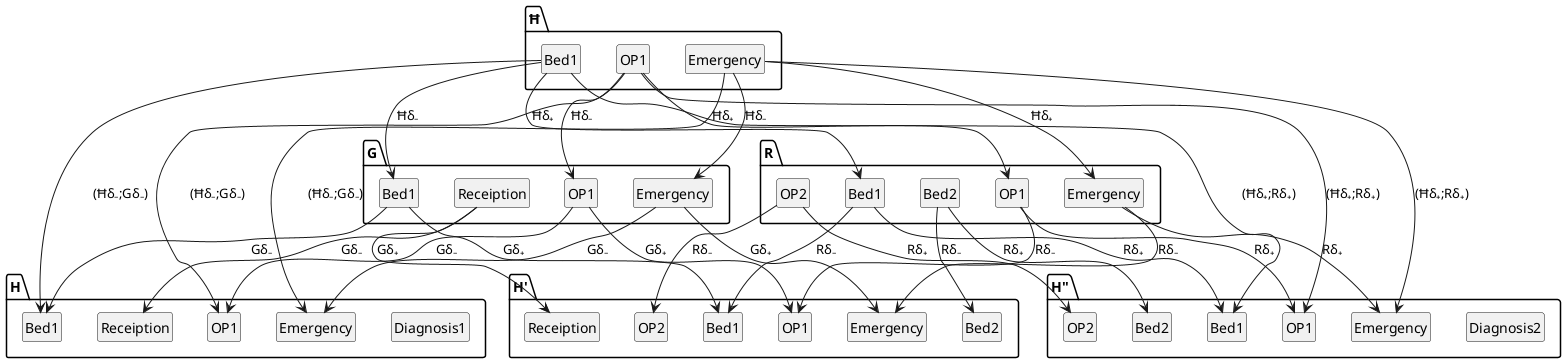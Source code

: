 @startuml
skinparam shadowing false
hide members
hide circle
class "H.Diagnosis1"
class "H.Bed1"
class "H.OP1"
class "H.Receiption"
class "H.Emergency"
class "H'.Bed2"
class "H'.OP2"
class "H'.Bed1"
class "H'.OP1"
class "H'.Receiption"
class "H'.Emergency"
class "H''.Diagnosis2"
class "H''.Bed2"
class "H''.OP2"
class "H''.Bed1"
class "H''.OP1"
class "H''.Emergency"
class "G.Bed1"
class "G.OP1"
class "G.Receiption"
class "G.Emergency"
class "R.Bed2"
class "R.OP2"
class "R.Bed1"
class "R.OP1"
class "R.Emergency"
class "Ħ.Bed1"
class "Ħ.OP1"
class "Ħ.Emergency"

"Ħ.Bed1" --> "G.Bed1" : "Ħδ₋"
"Ħ.OP1" --> "G.OP1" : "Ħδ₋"
"Ħ.Emergency" --> "G.Emergency" : "Ħδ₋"
"Ħ.Bed1" --> "R.Bed1" : "Ħδ₊"
"Ħ.OP1" --> "R.OP1" : "Ħδ₊"
"Ħ.Emergency" --> "R.Emergency" : "Ħδ₊"
"G.Bed1" --> "H.Bed1" : "Gδ₋"
"G.OP1" --> "H.OP1" : "Gδ₋"
"G.Receiption" --> "H.Receiption" : "Gδ₋"
"G.Emergency" --> "H.Emergency" : "Gδ₋"
"G.Bed1" --> "H'.Bed1" : "Gδ₊"
"G.OP1" --> "H'.OP1" : "Gδ₊"
"G.Receiption" --> "H'.Receiption" : "Gδ₊"
"G.Emergency" --> "H'.Emergency" : "Gδ₊"
"R.Bed2" --> "H'.Bed2" : "Rδ₋"
"R.OP2" --> "H'.OP2" : "Rδ₋"
"R.Bed1" --> "H'.Bed1" : "Rδ₋"
"R.OP1" --> "H'.OP1" : "Rδ₋"
"R.Emergency" --> "H'.Emergency" : "Rδ₋"
"R.Bed2" --> "H''.Bed2" : "Rδ₊"
"R.OP2" --> "H''.OP2" : "Rδ₊"
"R.Bed1" --> "H''.Bed1" : "Rδ₊"
"R.OP1" --> "H''.OP1" : "Rδ₊"
"R.Emergency" --> "H''.Emergency" : "Rδ₊"
"Ħ.Bed1" --> "H.Bed1" : "(Ħδ₋;Gδ₋)"
"Ħ.OP1" --> "H.OP1" : "(Ħδ₋;Gδ₋)"
"Ħ.Emergency" --> "H.Emergency" : "(Ħδ₋;Gδ₋)"
"Ħ.Bed1" --> "H''.Bed1" : "(Ħδ₊;Rδ₊)"
"Ħ.OP1" --> "H''.OP1" : "(Ħδ₊;Rδ₊)"
"Ħ.Emergency" --> "H''.Emergency" : "(Ħδ₊;Rδ₊)"
@enduml
